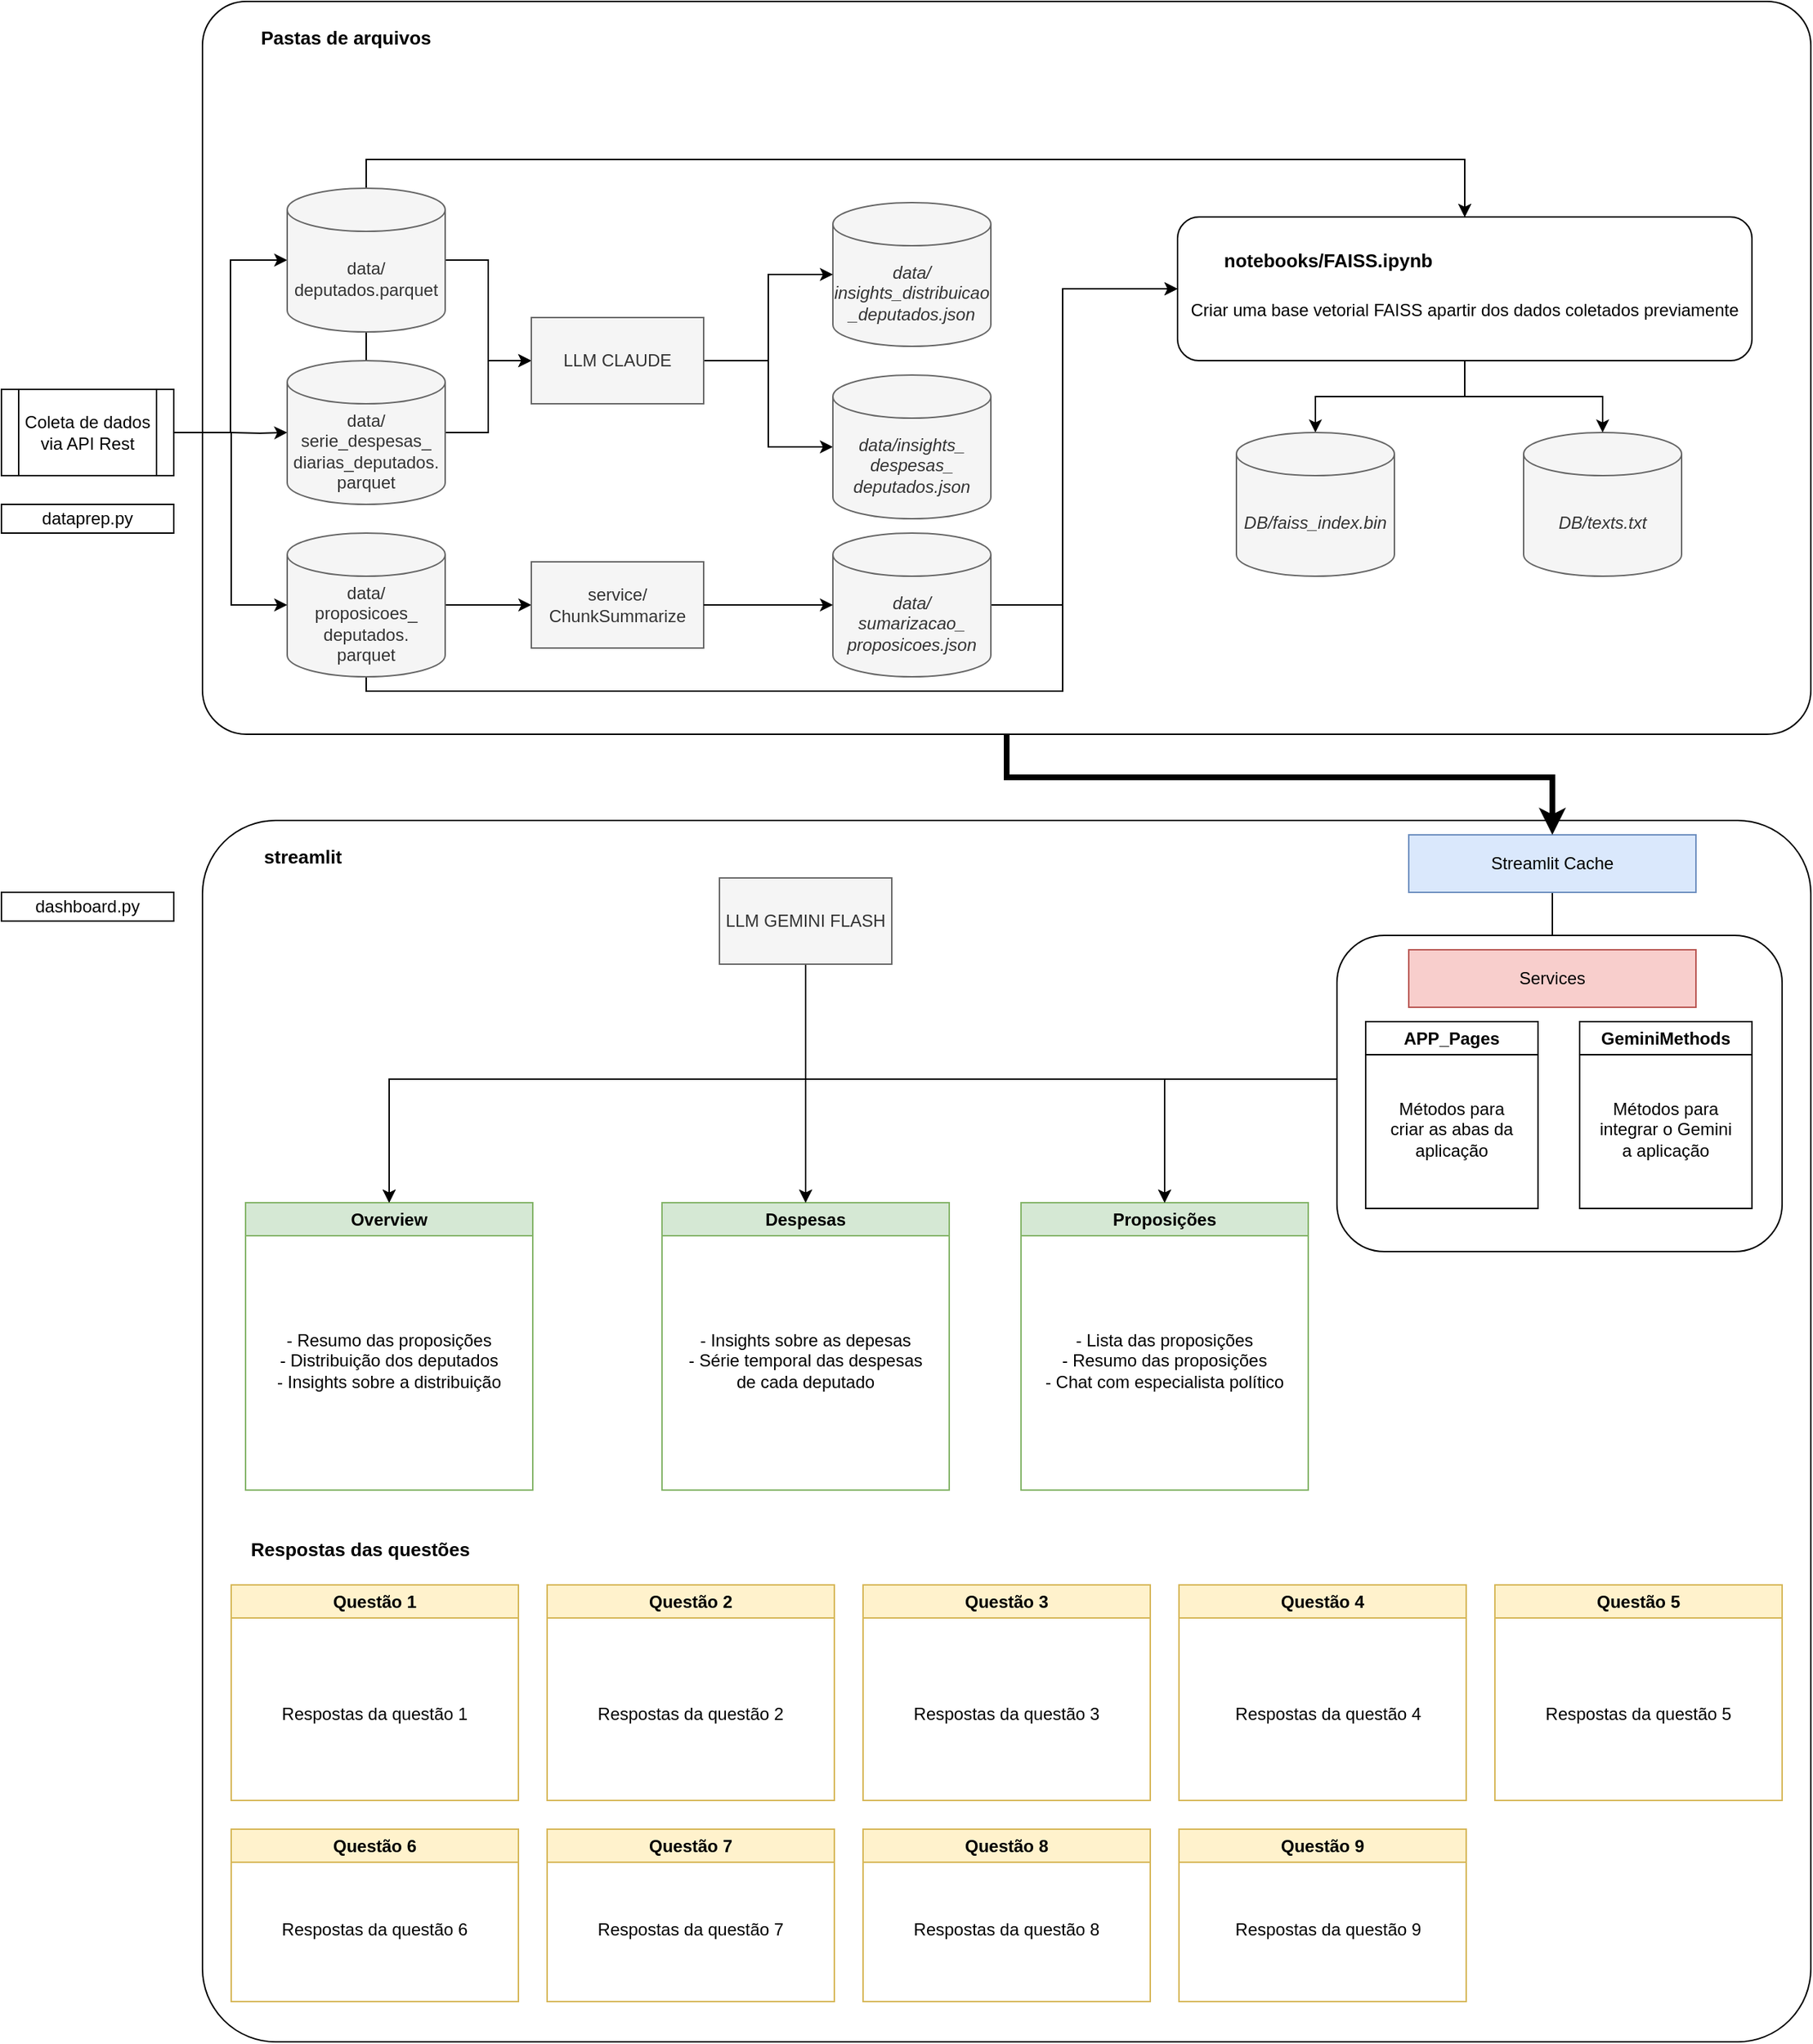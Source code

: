 <mxfile version="25.0.2">
  <diagram name="Página-1" id="sNnxdU32FTQnBIWaRaZz">
    <mxGraphModel dx="1440" dy="2404" grid="1" gridSize="10" guides="1" tooltips="1" connect="1" arrows="1" fold="1" page="1" pageScale="1" pageWidth="1600" pageHeight="900" math="0" shadow="0">
      <root>
        <mxCell id="0" />
        <mxCell id="1" parent="0" />
        <mxCell id="MAMhJwYxZiM8FYQNdC_6-69" value="" style="rounded=1;whiteSpace=wrap;html=1;arcSize=6;" vertex="1" parent="1">
          <mxGeometry x="160" y="-170" width="1120" height="510" as="geometry" />
        </mxCell>
        <mxCell id="X5v521jsQTm0wNgGksx9-8" style="edgeStyle=orthogonalEdgeStyle;rounded=0;orthogonalLoop=1;jettySize=auto;html=1;entryX=0;entryY=0.5;entryDx=0;entryDy=0;entryPerimeter=0;exitX=1;exitY=0.5;exitDx=0;exitDy=0;" parent="1" source="X5v521jsQTm0wNgGksx9-1" target="X5v521jsQTm0wNgGksx9-7" edge="1">
          <mxGeometry relative="1" as="geometry">
            <mxPoint x="289" y="150" as="targetPoint" />
            <mxPoint x="179" y="130" as="sourcePoint" />
          </mxGeometry>
        </mxCell>
        <mxCell id="X5v521jsQTm0wNgGksx9-1" value="Coleta de dados via API Rest" style="shape=process;whiteSpace=wrap;html=1;backgroundOutline=1;" parent="1" vertex="1">
          <mxGeometry x="20" y="100" width="120" height="60" as="geometry" />
        </mxCell>
        <mxCell id="X5v521jsQTm0wNgGksx9-2" value="" style="rounded=1;whiteSpace=wrap;html=1;arcSize=6;" parent="1" vertex="1">
          <mxGeometry x="160" y="400" width="1120" height="850" as="geometry" />
        </mxCell>
        <mxCell id="X5v521jsQTm0wNgGksx9-4" value="dashboard.py" style="rounded=0;whiteSpace=wrap;html=1;" parent="1" vertex="1">
          <mxGeometry x="20" y="450" width="120" height="20" as="geometry" />
        </mxCell>
        <mxCell id="X5v521jsQTm0wNgGksx9-6" value="dataprep.py" style="rounded=0;whiteSpace=wrap;html=1;" parent="1" vertex="1">
          <mxGeometry x="20" y="180" width="120" height="20" as="geometry" />
        </mxCell>
        <mxCell id="MAMhJwYxZiM8FYQNdC_6-16" value="" style="edgeStyle=orthogonalEdgeStyle;rounded=0;orthogonalLoop=1;jettySize=auto;html=1;entryX=0;entryY=0.5;entryDx=0;entryDy=0;" edge="1" parent="1" source="X5v521jsQTm0wNgGksx9-7" target="MAMhJwYxZiM8FYQNdC_6-25">
          <mxGeometry relative="1" as="geometry" />
        </mxCell>
        <mxCell id="MAMhJwYxZiM8FYQNdC_6-54" style="edgeStyle=orthogonalEdgeStyle;rounded=0;orthogonalLoop=1;jettySize=auto;html=1;exitX=0.5;exitY=0;exitDx=0;exitDy=0;exitPerimeter=0;entryX=0.5;entryY=0;entryDx=0;entryDy=0;" edge="1" parent="1" source="X5v521jsQTm0wNgGksx9-7" target="MAMhJwYxZiM8FYQNdC_6-39">
          <mxGeometry relative="1" as="geometry" />
        </mxCell>
        <mxCell id="MAMhJwYxZiM8FYQNdC_6-61" value="" style="edgeStyle=orthogonalEdgeStyle;rounded=0;orthogonalLoop=1;jettySize=auto;html=1;" edge="1" parent="1" source="X5v521jsQTm0wNgGksx9-9" target="MAMhJwYxZiM8FYQNdC_6-43">
          <mxGeometry relative="1" as="geometry" />
        </mxCell>
        <mxCell id="X5v521jsQTm0wNgGksx9-9" value="Streamlit Cache" style="rounded=0;whiteSpace=wrap;html=1;fillColor=#dae8fc;strokeColor=#6c8ebf;" parent="1" vertex="1">
          <mxGeometry x="1000" y="410" width="200" height="40" as="geometry" />
        </mxCell>
        <mxCell id="X5v521jsQTm0wNgGksx9-10" value="streamlit" style="text;html=1;align=center;verticalAlign=middle;whiteSpace=wrap;rounded=0;fontStyle=1;fontSize=13;" parent="1" vertex="1">
          <mxGeometry x="200" y="410" width="60" height="30" as="geometry" />
        </mxCell>
        <mxCell id="X5v521jsQTm0wNgGksx9-11" value="Overview" style="swimlane;whiteSpace=wrap;html=1;fillColor=#d5e8d4;strokeColor=#82b366;" parent="1" vertex="1">
          <mxGeometry x="190" y="666" width="200" height="200" as="geometry" />
        </mxCell>
        <mxCell id="MAMhJwYxZiM8FYQNdC_6-75" value="- Resumo das proposições&lt;div&gt;- Distribuição dos deputados&lt;/div&gt;&lt;div&gt;- Insights sobre a distribuição&lt;/div&gt;" style="text;html=1;align=center;verticalAlign=middle;whiteSpace=wrap;rounded=0;" vertex="1" parent="X5v521jsQTm0wNgGksx9-11">
          <mxGeometry x="10" y="40" width="180" height="140" as="geometry" />
        </mxCell>
        <mxCell id="X5v521jsQTm0wNgGksx9-12" value="Despesas" style="swimlane;whiteSpace=wrap;html=1;fillColor=#d5e8d4;strokeColor=#82b366;" parent="1" vertex="1">
          <mxGeometry x="480" y="666" width="200" height="200" as="geometry" />
        </mxCell>
        <mxCell id="MAMhJwYxZiM8FYQNdC_6-74" value="- Insights sobre as depesas&lt;div&gt;- Série temporal das despesas de cada deputado&lt;/div&gt;" style="text;html=1;align=center;verticalAlign=middle;whiteSpace=wrap;rounded=0;" vertex="1" parent="X5v521jsQTm0wNgGksx9-12">
          <mxGeometry x="10" y="40" width="180" height="140" as="geometry" />
        </mxCell>
        <mxCell id="X5v521jsQTm0wNgGksx9-13" value="Proposições" style="swimlane;whiteSpace=wrap;html=1;fillColor=#d5e8d4;strokeColor=#82b366;" parent="1" vertex="1">
          <mxGeometry x="730" y="666" width="200" height="200" as="geometry" />
        </mxCell>
        <mxCell id="MAMhJwYxZiM8FYQNdC_6-73" value="- Lista das proposições&lt;div&gt;- Resumo das proposições&lt;/div&gt;&lt;div&gt;- Chat com especialista político&lt;/div&gt;" style="text;html=1;align=center;verticalAlign=middle;whiteSpace=wrap;rounded=0;" vertex="1" parent="X5v521jsQTm0wNgGksx9-13">
          <mxGeometry x="10" y="40" width="180" height="140" as="geometry" />
        </mxCell>
        <mxCell id="X5v521jsQTm0wNgGksx9-14" value="Questão 3" style="swimlane;whiteSpace=wrap;html=1;fillColor=#fff2cc;strokeColor=#d6b656;" parent="1" vertex="1">
          <mxGeometry x="620" y="932" width="200" height="150" as="geometry" />
        </mxCell>
        <mxCell id="MAMhJwYxZiM8FYQNdC_6-83" value="Respostas da questão 3" style="text;html=1;align=center;verticalAlign=middle;whiteSpace=wrap;rounded=0;" vertex="1" parent="X5v521jsQTm0wNgGksx9-14">
          <mxGeometry x="10" y="50" width="180" height="80" as="geometry" />
        </mxCell>
        <mxCell id="X5v521jsQTm0wNgGksx9-15" value="Questão 1" style="swimlane;whiteSpace=wrap;html=1;fillColor=#fff2cc;strokeColor=#d6b656;" parent="1" vertex="1">
          <mxGeometry x="180" y="932" width="200" height="150" as="geometry" />
        </mxCell>
        <mxCell id="MAMhJwYxZiM8FYQNdC_6-81" value="Respostas da questão 1" style="text;html=1;align=center;verticalAlign=middle;whiteSpace=wrap;rounded=0;" vertex="1" parent="X5v521jsQTm0wNgGksx9-15">
          <mxGeometry x="10" y="50" width="180" height="80" as="geometry" />
        </mxCell>
        <mxCell id="X5v521jsQTm0wNgGksx9-16" value="Questão 2" style="swimlane;whiteSpace=wrap;html=1;fillColor=#fff2cc;strokeColor=#d6b656;" parent="1" vertex="1">
          <mxGeometry x="400" y="932" width="200" height="150" as="geometry" />
        </mxCell>
        <mxCell id="MAMhJwYxZiM8FYQNdC_6-2" value="Respostas das questões" style="text;html=1;align=center;verticalAlign=middle;whiteSpace=wrap;rounded=0;fontStyle=1;fontSize=13;" vertex="1" parent="1">
          <mxGeometry x="180" y="892" width="180" height="30" as="geometry" />
        </mxCell>
        <mxCell id="MAMhJwYxZiM8FYQNdC_6-3" value="Questão 4" style="swimlane;whiteSpace=wrap;html=1;fillColor=#fff2cc;strokeColor=#d6b656;" vertex="1" parent="1">
          <mxGeometry x="840" y="932" width="200" height="150" as="geometry" />
        </mxCell>
        <mxCell id="MAMhJwYxZiM8FYQNdC_6-4" value="Questão 5" style="swimlane;whiteSpace=wrap;html=1;fillColor=#fff2cc;strokeColor=#d6b656;" vertex="1" parent="1">
          <mxGeometry x="1060" y="932" width="200" height="150" as="geometry" />
        </mxCell>
        <mxCell id="MAMhJwYxZiM8FYQNdC_6-85" value="Respostas da questão 5" style="text;html=1;align=center;verticalAlign=middle;whiteSpace=wrap;rounded=0;" vertex="1" parent="MAMhJwYxZiM8FYQNdC_6-4">
          <mxGeometry x="10" y="50" width="180" height="80" as="geometry" />
        </mxCell>
        <mxCell id="MAMhJwYxZiM8FYQNdC_6-5" value="Questão 6" style="swimlane;whiteSpace=wrap;html=1;fillColor=#fff2cc;strokeColor=#d6b656;" vertex="1" parent="1">
          <mxGeometry x="180" y="1102" width="200" height="120" as="geometry" />
        </mxCell>
        <mxCell id="MAMhJwYxZiM8FYQNdC_6-7" value="Questão 7" style="swimlane;whiteSpace=wrap;html=1;fillColor=#fff2cc;strokeColor=#d6b656;" vertex="1" parent="1">
          <mxGeometry x="400" y="1102" width="200" height="120" as="geometry" />
        </mxCell>
        <mxCell id="MAMhJwYxZiM8FYQNdC_6-87" value="Respostas da questão 7" style="text;html=1;align=center;verticalAlign=middle;whiteSpace=wrap;rounded=0;" vertex="1" parent="MAMhJwYxZiM8FYQNdC_6-7">
          <mxGeometry x="10" y="30" width="180" height="80" as="geometry" />
        </mxCell>
        <mxCell id="MAMhJwYxZiM8FYQNdC_6-9" value="Questão 8" style="swimlane;whiteSpace=wrap;html=1;fillColor=#fff2cc;strokeColor=#d6b656;" vertex="1" parent="1">
          <mxGeometry x="620" y="1102" width="200" height="120" as="geometry" />
        </mxCell>
        <mxCell id="MAMhJwYxZiM8FYQNdC_6-10" value="Questão 9" style="swimlane;whiteSpace=wrap;html=1;fillColor=#fff2cc;strokeColor=#d6b656;" vertex="1" parent="1">
          <mxGeometry x="840" y="1102" width="200" height="120" as="geometry" />
        </mxCell>
        <mxCell id="MAMhJwYxZiM8FYQNdC_6-26" value="" style="edgeStyle=orthogonalEdgeStyle;rounded=0;orthogonalLoop=1;jettySize=auto;html=1;" edge="1" parent="1" source="MAMhJwYxZiM8FYQNdC_6-11" target="MAMhJwYxZiM8FYQNdC_6-25">
          <mxGeometry relative="1" as="geometry" />
        </mxCell>
        <mxCell id="MAMhJwYxZiM8FYQNdC_6-59" style="edgeStyle=orthogonalEdgeStyle;rounded=0;orthogonalLoop=1;jettySize=auto;html=1;exitX=0.5;exitY=0;exitDx=0;exitDy=0;exitPerimeter=0;entryX=0.5;entryY=0;entryDx=0;entryDy=0;" edge="1" parent="1" source="MAMhJwYxZiM8FYQNdC_6-11" target="MAMhJwYxZiM8FYQNdC_6-39">
          <mxGeometry relative="1" as="geometry">
            <Array as="points">
              <mxPoint x="274" y="-60" />
              <mxPoint x="1039" y="-60" />
            </Array>
          </mxGeometry>
        </mxCell>
        <mxCell id="MAMhJwYxZiM8FYQNdC_6-11" value="data/&lt;div&gt;serie_despesas_&lt;div&gt;diarias_deputados.&lt;/div&gt;&lt;div&gt;parquet&lt;/div&gt;&lt;/div&gt;" style="shape=cylinder3;whiteSpace=wrap;html=1;boundedLbl=1;backgroundOutline=1;size=15;fillColor=#f5f5f5;fontColor=#333333;strokeColor=#666666;" vertex="1" parent="1">
          <mxGeometry x="219" y="80" width="110" height="100" as="geometry" />
        </mxCell>
        <mxCell id="MAMhJwYxZiM8FYQNdC_6-35" value="" style="edgeStyle=orthogonalEdgeStyle;rounded=0;orthogonalLoop=1;jettySize=auto;html=1;" edge="1" parent="1" source="MAMhJwYxZiM8FYQNdC_6-12" target="MAMhJwYxZiM8FYQNdC_6-34">
          <mxGeometry relative="1" as="geometry" />
        </mxCell>
        <mxCell id="MAMhJwYxZiM8FYQNdC_6-55" style="edgeStyle=orthogonalEdgeStyle;rounded=0;orthogonalLoop=1;jettySize=auto;html=1;exitX=0.5;exitY=1;exitDx=0;exitDy=0;exitPerimeter=0;entryX=0;entryY=0.5;entryDx=0;entryDy=0;" edge="1" parent="1" source="MAMhJwYxZiM8FYQNdC_6-12" target="MAMhJwYxZiM8FYQNdC_6-39">
          <mxGeometry relative="1" as="geometry">
            <Array as="points">
              <mxPoint x="274" y="310" />
              <mxPoint x="759" y="310" />
              <mxPoint x="759" y="30" />
            </Array>
          </mxGeometry>
        </mxCell>
        <mxCell id="MAMhJwYxZiM8FYQNdC_6-12" value="data/&lt;div&gt;proposicoes_&lt;div&gt;deputados.&lt;/div&gt;&lt;div&gt;parquet&lt;/div&gt;&lt;/div&gt;" style="shape=cylinder3;whiteSpace=wrap;html=1;boundedLbl=1;backgroundOutline=1;size=15;fillColor=#f5f5f5;fontColor=#333333;strokeColor=#666666;" vertex="1" parent="1">
          <mxGeometry x="219" y="200" width="110" height="100" as="geometry" />
        </mxCell>
        <mxCell id="MAMhJwYxZiM8FYQNdC_6-13" style="edgeStyle=orthogonalEdgeStyle;rounded=0;orthogonalLoop=1;jettySize=auto;html=1;entryX=0;entryY=0.5;entryDx=0;entryDy=0;entryPerimeter=0;" edge="1" parent="1" target="MAMhJwYxZiM8FYQNdC_6-11">
          <mxGeometry relative="1" as="geometry">
            <mxPoint x="179" y="130" as="sourcePoint" />
          </mxGeometry>
        </mxCell>
        <mxCell id="MAMhJwYxZiM8FYQNdC_6-14" style="edgeStyle=orthogonalEdgeStyle;rounded=0;orthogonalLoop=1;jettySize=auto;html=1;entryX=0;entryY=0.5;entryDx=0;entryDy=0;entryPerimeter=0;exitX=1;exitY=0.5;exitDx=0;exitDy=0;" edge="1" parent="1" source="X5v521jsQTm0wNgGksx9-1" target="MAMhJwYxZiM8FYQNdC_6-12">
          <mxGeometry relative="1" as="geometry">
            <mxPoint x="179" y="130" as="sourcePoint" />
            <Array as="points">
              <mxPoint x="180" y="130" />
              <mxPoint x="180" y="250" />
            </Array>
          </mxGeometry>
        </mxCell>
        <mxCell id="MAMhJwYxZiM8FYQNdC_6-21" value="&lt;em id=&quot;yui_3_17_2_1_1733839116901_226&quot;&gt;data/&lt;/em&gt;&lt;div&gt;&lt;em&gt;insights_distribuicao&lt;/em&gt;&lt;/div&gt;&lt;div&gt;&lt;em&gt;_deputados.json&lt;/em&gt;&lt;/div&gt;" style="shape=cylinder3;whiteSpace=wrap;html=1;boundedLbl=1;backgroundOutline=1;size=15;fillColor=#f5f5f5;fontColor=#333333;strokeColor=#666666;" vertex="1" parent="1">
          <mxGeometry x="599" y="-30" width="110" height="100" as="geometry" />
        </mxCell>
        <mxCell id="MAMhJwYxZiM8FYQNdC_6-22" style="edgeStyle=orthogonalEdgeStyle;rounded=0;orthogonalLoop=1;jettySize=auto;html=1;entryX=0;entryY=0.5;entryDx=0;entryDy=0;entryPerimeter=0;exitX=1;exitY=0.5;exitDx=0;exitDy=0;" edge="1" parent="1" source="MAMhJwYxZiM8FYQNdC_6-25" target="MAMhJwYxZiM8FYQNdC_6-21">
          <mxGeometry relative="1" as="geometry">
            <mxPoint x="529.0" y="30" as="sourcePoint" />
          </mxGeometry>
        </mxCell>
        <mxCell id="MAMhJwYxZiM8FYQNdC_6-31" style="edgeStyle=orthogonalEdgeStyle;rounded=0;orthogonalLoop=1;jettySize=auto;html=1;exitX=1;exitY=0.5;exitDx=0;exitDy=0;" edge="1" parent="1" source="MAMhJwYxZiM8FYQNdC_6-25" target="MAMhJwYxZiM8FYQNdC_6-29">
          <mxGeometry relative="1" as="geometry">
            <mxPoint x="529.0" y="30" as="sourcePoint" />
          </mxGeometry>
        </mxCell>
        <mxCell id="MAMhJwYxZiM8FYQNdC_6-25" value="LLM CLAUDE" style="whiteSpace=wrap;html=1;fillColor=#f5f5f5;strokeColor=#666666;fontColor=#333333;" vertex="1" parent="1">
          <mxGeometry x="389" y="50" width="120" height="60" as="geometry" />
        </mxCell>
        <mxCell id="MAMhJwYxZiM8FYQNdC_6-29" value="&lt;em id=&quot;yui_3_17_2_1_1733839116901_231&quot;&gt;data/insights_&lt;/em&gt;&lt;div&gt;&lt;em&gt;despesas_&lt;/em&gt;&lt;/div&gt;&lt;div&gt;&lt;em&gt;deputados.json&lt;/em&gt;&lt;br&gt;&lt;/div&gt;" style="shape=cylinder3;whiteSpace=wrap;html=1;boundedLbl=1;backgroundOutline=1;size=15;fillColor=#f5f5f5;fontColor=#333333;strokeColor=#666666;" vertex="1" parent="1">
          <mxGeometry x="599" y="90" width="110" height="100" as="geometry" />
        </mxCell>
        <mxCell id="MAMhJwYxZiM8FYQNdC_6-57" style="edgeStyle=orthogonalEdgeStyle;rounded=0;orthogonalLoop=1;jettySize=auto;html=1;exitX=1;exitY=0.5;exitDx=0;exitDy=0;exitPerimeter=0;entryX=0;entryY=0.5;entryDx=0;entryDy=0;" edge="1" parent="1" source="MAMhJwYxZiM8FYQNdC_6-32" target="MAMhJwYxZiM8FYQNdC_6-39">
          <mxGeometry relative="1" as="geometry">
            <Array as="points">
              <mxPoint x="759" y="250" />
              <mxPoint x="759" y="30" />
            </Array>
          </mxGeometry>
        </mxCell>
        <mxCell id="MAMhJwYxZiM8FYQNdC_6-32" value="&lt;div&gt;&lt;em&gt;data/&lt;/em&gt;&lt;/div&gt;&lt;div&gt;&lt;em&gt;sumarizacao_&lt;/em&gt;&lt;/div&gt;&lt;div&gt;&lt;em&gt;proposicoes.json&lt;/em&gt;&lt;br&gt;&lt;/div&gt;" style="shape=cylinder3;whiteSpace=wrap;html=1;boundedLbl=1;backgroundOutline=1;size=15;fillColor=#f5f5f5;fontColor=#333333;strokeColor=#666666;" vertex="1" parent="1">
          <mxGeometry x="599" y="200" width="110" height="100" as="geometry" />
        </mxCell>
        <mxCell id="MAMhJwYxZiM8FYQNdC_6-34" value="service/&lt;div&gt;ChunkSummarize&lt;/div&gt;" style="whiteSpace=wrap;html=1;fillColor=#f5f5f5;strokeColor=#666666;fontColor=#333333;" vertex="1" parent="1">
          <mxGeometry x="389" y="220" width="120" height="60" as="geometry" />
        </mxCell>
        <mxCell id="MAMhJwYxZiM8FYQNdC_6-36" style="edgeStyle=orthogonalEdgeStyle;rounded=0;orthogonalLoop=1;jettySize=auto;html=1;entryX=0;entryY=0.5;entryDx=0;entryDy=0;entryPerimeter=0;" edge="1" parent="1" source="MAMhJwYxZiM8FYQNdC_6-34" target="MAMhJwYxZiM8FYQNdC_6-32">
          <mxGeometry relative="1" as="geometry" />
        </mxCell>
        <mxCell id="MAMhJwYxZiM8FYQNdC_6-60" style="edgeStyle=orthogonalEdgeStyle;rounded=0;orthogonalLoop=1;jettySize=auto;html=1;" edge="1" parent="1" source="MAMhJwYxZiM8FYQNdC_6-39" target="MAMhJwYxZiM8FYQNdC_6-52">
          <mxGeometry relative="1" as="geometry" />
        </mxCell>
        <mxCell id="MAMhJwYxZiM8FYQNdC_6-39" value="&lt;div&gt;&lt;br&gt;&lt;/div&gt;&lt;div&gt;&lt;br&gt;&lt;/div&gt;Criar uma base vetorial FAISS apartir dos dados coletados previamente" style="rounded=1;whiteSpace=wrap;html=1;" vertex="1" parent="1">
          <mxGeometry x="839" y="-20" width="400" height="100" as="geometry" />
        </mxCell>
        <mxCell id="MAMhJwYxZiM8FYQNdC_6-40" value="notebooks/FAISS.ipynb" style="text;html=1;align=center;verticalAlign=middle;whiteSpace=wrap;rounded=0;fontStyle=1;fontSize=13;" vertex="1" parent="1">
          <mxGeometry x="859" y="-5" width="170" height="30" as="geometry" />
        </mxCell>
        <mxCell id="MAMhJwYxZiM8FYQNdC_6-96" style="edgeStyle=orthogonalEdgeStyle;rounded=0;orthogonalLoop=1;jettySize=auto;html=1;exitX=0;exitY=0.5;exitDx=0;exitDy=0;entryX=0.5;entryY=0;entryDx=0;entryDy=0;" edge="1" parent="1" source="MAMhJwYxZiM8FYQNdC_6-42" target="X5v521jsQTm0wNgGksx9-13">
          <mxGeometry relative="1" as="geometry">
            <Array as="points">
              <mxPoint x="950" y="580" />
              <mxPoint x="830" y="580" />
            </Array>
          </mxGeometry>
        </mxCell>
        <mxCell id="MAMhJwYxZiM8FYQNdC_6-97" style="edgeStyle=orthogonalEdgeStyle;rounded=0;orthogonalLoop=1;jettySize=auto;html=1;exitX=0;exitY=0.5;exitDx=0;exitDy=0;entryX=0.5;entryY=0;entryDx=0;entryDy=0;" edge="1" parent="1" source="MAMhJwYxZiM8FYQNdC_6-42" target="X5v521jsQTm0wNgGksx9-12">
          <mxGeometry relative="1" as="geometry">
            <Array as="points">
              <mxPoint x="950" y="580" />
              <mxPoint x="580" y="580" />
            </Array>
          </mxGeometry>
        </mxCell>
        <mxCell id="MAMhJwYxZiM8FYQNdC_6-98" style="edgeStyle=orthogonalEdgeStyle;rounded=0;orthogonalLoop=1;jettySize=auto;html=1;entryX=0.5;entryY=0;entryDx=0;entryDy=0;" edge="1" parent="1" source="MAMhJwYxZiM8FYQNdC_6-42" target="X5v521jsQTm0wNgGksx9-11">
          <mxGeometry relative="1" as="geometry">
            <Array as="points">
              <mxPoint x="290" y="580" />
            </Array>
          </mxGeometry>
        </mxCell>
        <mxCell id="MAMhJwYxZiM8FYQNdC_6-42" value="" style="rounded=1;whiteSpace=wrap;html=1;" vertex="1" parent="1">
          <mxGeometry x="950" y="480" width="310" height="220" as="geometry" />
        </mxCell>
        <mxCell id="MAMhJwYxZiM8FYQNdC_6-43" value="Services" style="rounded=0;whiteSpace=wrap;html=1;fillColor=#f8cecc;strokeColor=#b85450;" vertex="1" parent="1">
          <mxGeometry x="1000" y="490" width="200" height="40" as="geometry" />
        </mxCell>
        <mxCell id="MAMhJwYxZiM8FYQNdC_6-48" value="APP_Pages" style="swimlane;whiteSpace=wrap;html=1;" vertex="1" parent="1">
          <mxGeometry x="970" y="540" width="120" height="130" as="geometry" />
        </mxCell>
        <mxCell id="MAMhJwYxZiM8FYQNdC_6-49" value="Métodos para criar as abas da aplicação" style="text;html=1;align=center;verticalAlign=middle;whiteSpace=wrap;rounded=0;" vertex="1" parent="MAMhJwYxZiM8FYQNdC_6-48">
          <mxGeometry x="10" y="30" width="100" height="90" as="geometry" />
        </mxCell>
        <mxCell id="MAMhJwYxZiM8FYQNdC_6-50" value="GeminiMethods" style="swimlane;whiteSpace=wrap;html=1;" vertex="1" parent="1">
          <mxGeometry x="1119" y="540" width="120" height="130" as="geometry" />
        </mxCell>
        <mxCell id="MAMhJwYxZiM8FYQNdC_6-51" value="Métodos para integrar o Gemini a aplicação" style="text;html=1;align=center;verticalAlign=middle;whiteSpace=wrap;rounded=0;" vertex="1" parent="MAMhJwYxZiM8FYQNdC_6-50">
          <mxGeometry x="10" y="30" width="100" height="90" as="geometry" />
        </mxCell>
        <mxCell id="MAMhJwYxZiM8FYQNdC_6-52" value="&lt;div&gt;&lt;i&gt;DB/faiss_index.bin&lt;/i&gt;&lt;/div&gt;" style="shape=cylinder3;whiteSpace=wrap;html=1;boundedLbl=1;backgroundOutline=1;size=15;fillColor=#f5f5f5;fontColor=#333333;strokeColor=#666666;" vertex="1" parent="1">
          <mxGeometry x="880" y="130" width="110" height="100" as="geometry" />
        </mxCell>
        <mxCell id="X5v521jsQTm0wNgGksx9-7" value="data/&lt;div&gt;deputados.parquet&lt;/div&gt;" style="shape=cylinder3;whiteSpace=wrap;html=1;boundedLbl=1;backgroundOutline=1;size=15;fillColor=#f5f5f5;fontColor=#333333;strokeColor=#666666;" parent="1" vertex="1">
          <mxGeometry x="219" y="-40" width="110" height="100" as="geometry" />
        </mxCell>
        <mxCell id="MAMhJwYxZiM8FYQNdC_6-70" value="Pastas de arquivos" style="text;html=1;align=center;verticalAlign=middle;whiteSpace=wrap;rounded=0;fontStyle=1;fontSize=13;" vertex="1" parent="1">
          <mxGeometry x="180" y="-160" width="160" height="30" as="geometry" />
        </mxCell>
        <mxCell id="MAMhJwYxZiM8FYQNdC_6-71" style="edgeStyle=orthogonalEdgeStyle;rounded=0;orthogonalLoop=1;jettySize=auto;html=1;strokeWidth=4;" edge="1" parent="1" source="MAMhJwYxZiM8FYQNdC_6-69" target="X5v521jsQTm0wNgGksx9-9">
          <mxGeometry relative="1" as="geometry">
            <mxPoint x="720" y="380" as="sourcePoint" />
            <Array as="points">
              <mxPoint x="720" y="370" />
              <mxPoint x="1100" y="370" />
            </Array>
          </mxGeometry>
        </mxCell>
        <mxCell id="MAMhJwYxZiM8FYQNdC_6-79" value="&lt;div&gt;&lt;i&gt;DB/texts.txt&lt;/i&gt;&lt;/div&gt;" style="shape=cylinder3;whiteSpace=wrap;html=1;boundedLbl=1;backgroundOutline=1;size=15;fillColor=#f5f5f5;fontColor=#333333;strokeColor=#666666;" vertex="1" parent="1">
          <mxGeometry x="1080" y="130" width="110" height="100" as="geometry" />
        </mxCell>
        <mxCell id="MAMhJwYxZiM8FYQNdC_6-80" style="edgeStyle=orthogonalEdgeStyle;rounded=0;orthogonalLoop=1;jettySize=auto;html=1;entryX=0.5;entryY=0;entryDx=0;entryDy=0;entryPerimeter=0;" edge="1" parent="1" source="MAMhJwYxZiM8FYQNdC_6-39" target="MAMhJwYxZiM8FYQNdC_6-79">
          <mxGeometry relative="1" as="geometry" />
        </mxCell>
        <mxCell id="MAMhJwYxZiM8FYQNdC_6-82" value="Respostas da questão 2" style="text;html=1;align=center;verticalAlign=middle;whiteSpace=wrap;rounded=0;" vertex="1" parent="1">
          <mxGeometry x="410" y="982" width="180" height="80" as="geometry" />
        </mxCell>
        <mxCell id="MAMhJwYxZiM8FYQNdC_6-84" value="Respostas da questão 4" style="text;html=1;align=center;verticalAlign=middle;whiteSpace=wrap;rounded=0;" vertex="1" parent="1">
          <mxGeometry x="854" y="982" width="180" height="80" as="geometry" />
        </mxCell>
        <mxCell id="MAMhJwYxZiM8FYQNdC_6-86" value="Respostas da questão 6" style="text;html=1;align=center;verticalAlign=middle;whiteSpace=wrap;rounded=0;" vertex="1" parent="1">
          <mxGeometry x="190" y="1132" width="180" height="80" as="geometry" />
        </mxCell>
        <mxCell id="MAMhJwYxZiM8FYQNdC_6-88" value="Respostas da questão 8" style="text;html=1;align=center;verticalAlign=middle;whiteSpace=wrap;rounded=0;" vertex="1" parent="1">
          <mxGeometry x="630" y="1132" width="180" height="80" as="geometry" />
        </mxCell>
        <mxCell id="MAMhJwYxZiM8FYQNdC_6-89" value="Respostas da questão 9" style="text;html=1;align=center;verticalAlign=middle;whiteSpace=wrap;rounded=0;" vertex="1" parent="1">
          <mxGeometry x="854" y="1132" width="180" height="80" as="geometry" />
        </mxCell>
        <mxCell id="MAMhJwYxZiM8FYQNdC_6-93" style="edgeStyle=orthogonalEdgeStyle;rounded=0;orthogonalLoop=1;jettySize=auto;html=1;" edge="1" parent="1" source="MAMhJwYxZiM8FYQNdC_6-92" target="X5v521jsQTm0wNgGksx9-12">
          <mxGeometry relative="1" as="geometry" />
        </mxCell>
        <mxCell id="MAMhJwYxZiM8FYQNdC_6-94" style="edgeStyle=orthogonalEdgeStyle;rounded=0;orthogonalLoop=1;jettySize=auto;html=1;exitX=0.5;exitY=1;exitDx=0;exitDy=0;" edge="1" parent="1" source="MAMhJwYxZiM8FYQNdC_6-92" target="X5v521jsQTm0wNgGksx9-11">
          <mxGeometry relative="1" as="geometry">
            <Array as="points">
              <mxPoint x="580" y="580" />
              <mxPoint x="290" y="580" />
            </Array>
          </mxGeometry>
        </mxCell>
        <mxCell id="MAMhJwYxZiM8FYQNdC_6-95" style="edgeStyle=orthogonalEdgeStyle;rounded=0;orthogonalLoop=1;jettySize=auto;html=1;entryX=0.5;entryY=0;entryDx=0;entryDy=0;exitX=0.5;exitY=1;exitDx=0;exitDy=0;" edge="1" parent="1" source="MAMhJwYxZiM8FYQNdC_6-92" target="X5v521jsQTm0wNgGksx9-13">
          <mxGeometry relative="1" as="geometry">
            <Array as="points">
              <mxPoint x="580" y="580" />
              <mxPoint x="830" y="580" />
            </Array>
          </mxGeometry>
        </mxCell>
        <mxCell id="MAMhJwYxZiM8FYQNdC_6-92" value="LLM GEMINI FLASH" style="whiteSpace=wrap;html=1;fillColor=#f5f5f5;strokeColor=#666666;fontColor=#333333;" vertex="1" parent="1">
          <mxGeometry x="520" y="440" width="120" height="60" as="geometry" />
        </mxCell>
      </root>
    </mxGraphModel>
  </diagram>
</mxfile>
